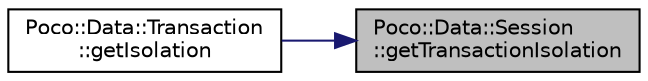 digraph "Poco::Data::Session::getTransactionIsolation"
{
 // LATEX_PDF_SIZE
  edge [fontname="Helvetica",fontsize="10",labelfontname="Helvetica",labelfontsize="10"];
  node [fontname="Helvetica",fontsize="10",shape=record];
  rankdir="RL";
  Node1 [label="Poco::Data::Session\l::getTransactionIsolation",height=0.2,width=0.4,color="black", fillcolor="grey75", style="filled", fontcolor="black",tooltip="Sets the transaction isolation level."];
  Node1 -> Node2 [dir="back",color="midnightblue",fontsize="10",style="solid"];
  Node2 [label="Poco::Data::Transaction\l::getIsolation",height=0.2,width=0.4,color="black", fillcolor="white", style="filled",URL="$classPoco_1_1Data_1_1Transaction.html#ae87a2b122447cc80d60f1e165005d9d9",tooltip="Sets the transaction isolation level."];
}

